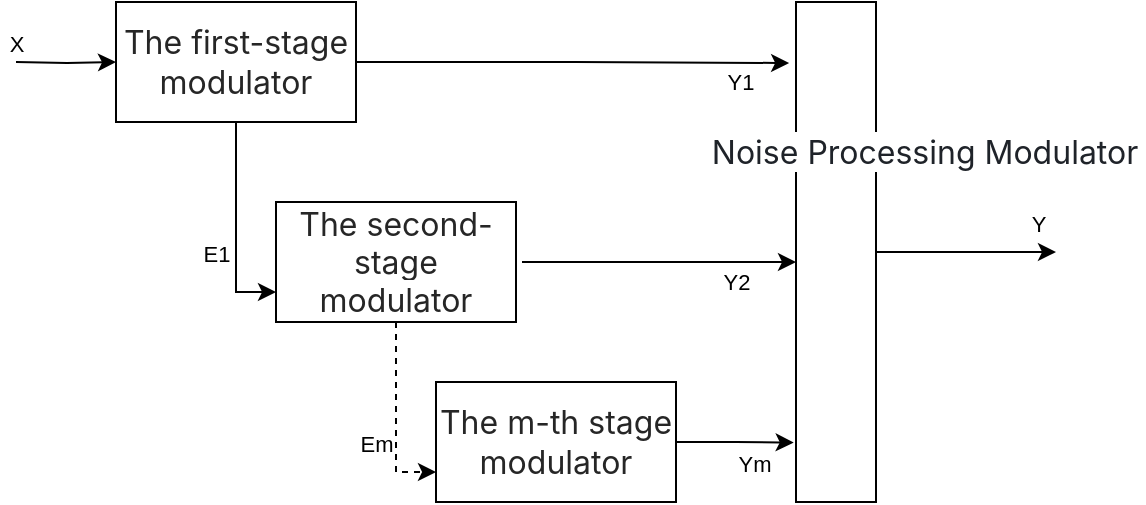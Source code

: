 <mxfile version="26.0.9">
  <diagram name="第 1 页" id="3OFyPLioI2T9FPSWwwbV">
    <mxGraphModel dx="688" dy="537" grid="1" gridSize="10" guides="1" tooltips="1" connect="1" arrows="1" fold="1" page="1" pageScale="1" pageWidth="827" pageHeight="1169" math="0" shadow="0">
      <root>
        <mxCell id="0" />
        <mxCell id="1" parent="0" />
        <mxCell id="gZdk3bJw1sdlGTpZFWPS-11" style="edgeStyle=orthogonalEdgeStyle;rounded=0;orthogonalLoop=1;jettySize=auto;html=1;exitX=0.5;exitY=1;exitDx=0;exitDy=0;entryX=0;entryY=0.75;entryDx=0;entryDy=0;" parent="1" source="gZdk3bJw1sdlGTpZFWPS-1" target="gZdk3bJw1sdlGTpZFWPS-2" edge="1">
          <mxGeometry relative="1" as="geometry" />
        </mxCell>
        <mxCell id="gZdk3bJw1sdlGTpZFWPS-21" value="E1" style="edgeLabel;html=1;align=center;verticalAlign=middle;resizable=0;points=[];" parent="gZdk3bJw1sdlGTpZFWPS-11" vertex="1" connectable="0">
          <mxGeometry x="0.245" y="-2" relative="1" as="geometry">
            <mxPoint x="-8" as="offset" />
          </mxGeometry>
        </mxCell>
        <mxCell id="gZdk3bJw1sdlGTpZFWPS-13" style="edgeStyle=orthogonalEdgeStyle;rounded=0;orthogonalLoop=1;jettySize=auto;html=1;exitX=0;exitY=0.5;exitDx=0;exitDy=0;entryX=0;entryY=0.5;entryDx=0;entryDy=0;" parent="1" target="gZdk3bJw1sdlGTpZFWPS-1" edge="1">
          <mxGeometry relative="1" as="geometry">
            <mxPoint x="70" y="130" as="sourcePoint" />
          </mxGeometry>
        </mxCell>
        <mxCell id="gZdk3bJw1sdlGTpZFWPS-18" value="X" style="edgeLabel;html=1;align=center;verticalAlign=middle;resizable=0;points=[];" parent="gZdk3bJw1sdlGTpZFWPS-13" vertex="1" connectable="0">
          <mxGeometry x="-0.408" y="-1" relative="1" as="geometry">
            <mxPoint x="-15" y="-11" as="offset" />
          </mxGeometry>
        </mxCell>
        <mxCell id="gZdk3bJw1sdlGTpZFWPS-1" value="&lt;span style=&quot;color: rgba(0, 0, 0, 0.85); font-family: Inter, -apple-system, BlinkMacSystemFont, &amp;quot;Segoe UI&amp;quot;, &amp;quot;SF Pro SC&amp;quot;, &amp;quot;SF Pro Display&amp;quot;, &amp;quot;SF Pro Icons&amp;quot;, &amp;quot;PingFang SC&amp;quot;, &amp;quot;Hiragino Sans GB&amp;quot;, &amp;quot;Microsoft YaHei&amp;quot;, &amp;quot;Helvetica Neue&amp;quot;, Helvetica, Arial, sans-serif; font-size: 16px; text-align: start; background-color: rgb(255, 255, 255);&quot;&gt;The first-stage modulator&lt;/span&gt;" style="rounded=0;whiteSpace=wrap;html=1;" parent="1" vertex="1">
          <mxGeometry x="120" y="100" width="120" height="60" as="geometry" />
        </mxCell>
        <mxCell id="gZdk3bJw1sdlGTpZFWPS-12" style="edgeStyle=orthogonalEdgeStyle;rounded=0;orthogonalLoop=1;jettySize=auto;html=1;exitX=0.5;exitY=1;exitDx=0;exitDy=0;entryX=0;entryY=0.75;entryDx=0;entryDy=0;dashed=1;" parent="1" source="gZdk3bJw1sdlGTpZFWPS-2" target="gZdk3bJw1sdlGTpZFWPS-3" edge="1">
          <mxGeometry relative="1" as="geometry" />
        </mxCell>
        <mxCell id="gZdk3bJw1sdlGTpZFWPS-20" value="Em" style="edgeLabel;html=1;align=center;verticalAlign=middle;resizable=0;points=[];" parent="gZdk3bJw1sdlGTpZFWPS-12" vertex="1" connectable="0">
          <mxGeometry x="0.124" relative="1" as="geometry">
            <mxPoint x="-10" y="7" as="offset" />
          </mxGeometry>
        </mxCell>
        <mxCell id="gZdk3bJw1sdlGTpZFWPS-2" value="&lt;span style=&quot;color: rgba(0, 0, 0, 0.85); font-family: Inter, -apple-system, BlinkMacSystemFont, &amp;quot;Segoe UI&amp;quot;, &amp;quot;SF Pro SC&amp;quot;, &amp;quot;SF Pro Display&amp;quot;, &amp;quot;SF Pro Icons&amp;quot;, &amp;quot;PingFang SC&amp;quot;, &amp;quot;Hiragino Sans GB&amp;quot;, &amp;quot;Microsoft YaHei&amp;quot;, &amp;quot;Helvetica Neue&amp;quot;, Helvetica, Arial, sans-serif; font-size: 16px; text-align: start; background-color: rgb(255, 255, 255);&quot;&gt;The second- stage modulator&lt;/span&gt;" style="rounded=0;whiteSpace=wrap;html=1;" parent="1" vertex="1">
          <mxGeometry x="200" y="200" width="120" height="60" as="geometry" />
        </mxCell>
        <mxCell id="gZdk3bJw1sdlGTpZFWPS-3" value="&lt;span style=&quot;color: rgba(0, 0, 0, 0.85); font-family: Inter, -apple-system, BlinkMacSystemFont, &amp;quot;Segoe UI&amp;quot;, &amp;quot;SF Pro SC&amp;quot;, &amp;quot;SF Pro Display&amp;quot;, &amp;quot;SF Pro Icons&amp;quot;, &amp;quot;PingFang SC&amp;quot;, &amp;quot;Hiragino Sans GB&amp;quot;, &amp;quot;Microsoft YaHei&amp;quot;, &amp;quot;Helvetica Neue&amp;quot;, Helvetica, Arial, sans-serif; font-size: 16px; text-align: start; background-color: rgb(255, 255, 255);&quot;&gt;The m-th stage modulator&lt;/span&gt;" style="rounded=0;whiteSpace=wrap;html=1;" parent="1" vertex="1">
          <mxGeometry x="280" y="290" width="120" height="60" as="geometry" />
        </mxCell>
        <mxCell id="gZdk3bJw1sdlGTpZFWPS-5" style="edgeStyle=orthogonalEdgeStyle;rounded=0;orthogonalLoop=1;jettySize=auto;html=1;exitX=1;exitY=0.5;exitDx=0;exitDy=0;" parent="1" source="gZdk3bJw1sdlGTpZFWPS-4" edge="1">
          <mxGeometry relative="1" as="geometry">
            <mxPoint x="590" y="225" as="targetPoint" />
          </mxGeometry>
        </mxCell>
        <mxCell id="gZdk3bJw1sdlGTpZFWPS-17" value="Y" style="edgeLabel;html=1;align=center;verticalAlign=middle;resizable=0;points=[];" parent="gZdk3bJw1sdlGTpZFWPS-5" vertex="1" connectable="0">
          <mxGeometry x="0.314" y="1" relative="1" as="geometry">
            <mxPoint x="22" y="-14" as="offset" />
          </mxGeometry>
        </mxCell>
        <mxCell id="gZdk3bJw1sdlGTpZFWPS-4" value="" style="rounded=0;whiteSpace=wrap;html=1;" parent="1" vertex="1">
          <mxGeometry x="460" y="100" width="40" height="250" as="geometry" />
        </mxCell>
        <mxCell id="gZdk3bJw1sdlGTpZFWPS-6" style="edgeStyle=orthogonalEdgeStyle;rounded=0;orthogonalLoop=1;jettySize=auto;html=1;exitX=1;exitY=0.5;exitDx=0;exitDy=0;entryX=-0.029;entryY=0.881;entryDx=0;entryDy=0;entryPerimeter=0;" parent="1" source="gZdk3bJw1sdlGTpZFWPS-3" target="gZdk3bJw1sdlGTpZFWPS-4" edge="1">
          <mxGeometry relative="1" as="geometry" />
        </mxCell>
        <mxCell id="gZdk3bJw1sdlGTpZFWPS-16" value="Ym" style="edgeLabel;html=1;align=center;verticalAlign=middle;resizable=0;points=[];" parent="gZdk3bJw1sdlGTpZFWPS-6" vertex="1" connectable="0">
          <mxGeometry x="0.312" y="-2" relative="1" as="geometry">
            <mxPoint y="8" as="offset" />
          </mxGeometry>
        </mxCell>
        <mxCell id="gZdk3bJw1sdlGTpZFWPS-8" style="edgeStyle=orthogonalEdgeStyle;rounded=0;orthogonalLoop=1;jettySize=auto;html=1;exitX=1;exitY=0.5;exitDx=0;exitDy=0;entryX=-0.086;entryY=0.122;entryDx=0;entryDy=0;entryPerimeter=0;" parent="1" source="gZdk3bJw1sdlGTpZFWPS-1" target="gZdk3bJw1sdlGTpZFWPS-4" edge="1">
          <mxGeometry relative="1" as="geometry" />
        </mxCell>
        <mxCell id="gZdk3bJw1sdlGTpZFWPS-14" value="Y1" style="edgeLabel;html=1;align=center;verticalAlign=middle;resizable=0;points=[];" parent="gZdk3bJw1sdlGTpZFWPS-8" vertex="1" connectable="0">
          <mxGeometry x="0.429" y="-4" relative="1" as="geometry">
            <mxPoint x="37" y="5" as="offset" />
          </mxGeometry>
        </mxCell>
        <mxCell id="gZdk3bJw1sdlGTpZFWPS-10" value="" style="endArrow=classic;html=1;rounded=0;" parent="1" edge="1">
          <mxGeometry width="50" height="50" relative="1" as="geometry">
            <mxPoint x="323" y="230" as="sourcePoint" />
            <mxPoint x="460" y="230" as="targetPoint" />
            <Array as="points" />
          </mxGeometry>
        </mxCell>
        <mxCell id="gZdk3bJw1sdlGTpZFWPS-15" value="Y2" style="edgeLabel;html=1;align=center;verticalAlign=middle;resizable=0;points=[];" parent="gZdk3bJw1sdlGTpZFWPS-10" vertex="1" connectable="0">
          <mxGeometry x="0.371" y="-2" relative="1" as="geometry">
            <mxPoint x="13" y="8" as="offset" />
          </mxGeometry>
        </mxCell>
        <mxCell id="gZdk3bJw1sdlGTpZFWPS-22" value="&lt;span style=&quot;color: rgb(31, 35, 41); font-family: Inter, -apple-system, BlinkMacSystemFont, &amp;quot;Segoe UI&amp;quot;, &amp;quot;SF Pro SC&amp;quot;, &amp;quot;SF Pro Display&amp;quot;, &amp;quot;SF Pro Icons&amp;quot;, &amp;quot;PingFang SC&amp;quot;, &amp;quot;Hiragino Sans GB&amp;quot;, &amp;quot;Microsoft YaHei&amp;quot;, &amp;quot;Helvetica Neue&amp;quot;, Helvetica, Arial, sans-serif; font-size: medium; text-align: start; white-space-collapse: preserve; background-color: rgb(255, 255, 255);&quot;&gt;Noise Processing Modulator&lt;/span&gt;" style="text;html=1;align=center;verticalAlign=middle;resizable=0;points=[];autosize=1;strokeColor=none;fillColor=none;" parent="1" vertex="1">
          <mxGeometry x="414" y="160" width="220" height="30" as="geometry" />
        </mxCell>
      </root>
    </mxGraphModel>
  </diagram>
</mxfile>
